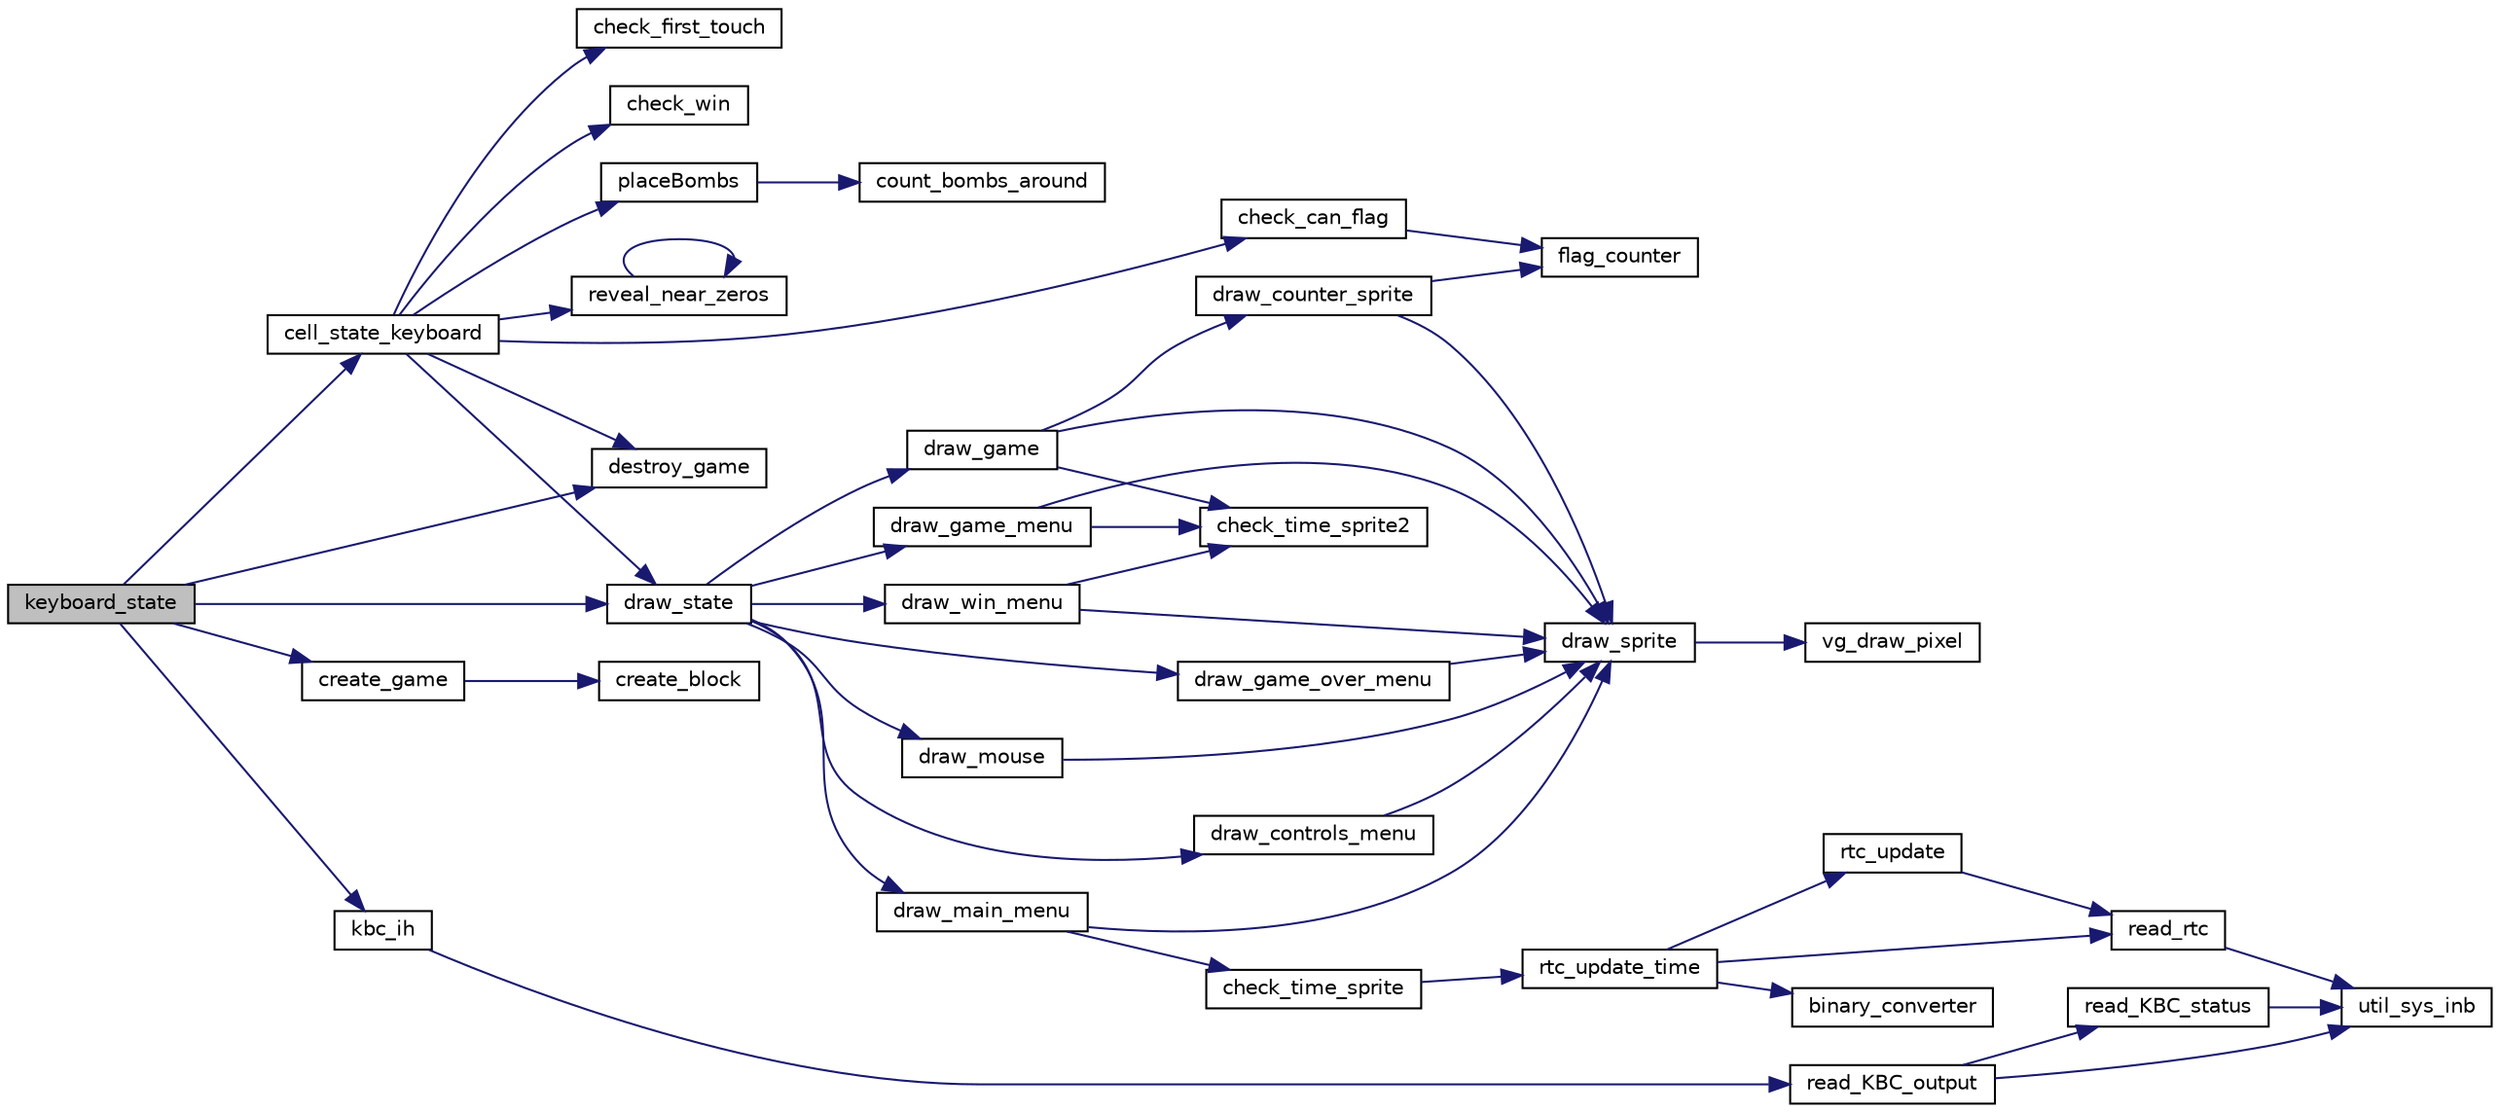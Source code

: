 digraph "keyboard_state"
{
 // LATEX_PDF_SIZE
  edge [fontname="Helvetica",fontsize="10",labelfontname="Helvetica",labelfontsize="10"];
  node [fontname="Helvetica",fontsize="10",shape=record];
  rankdir="LR";
  Node1 [label="keyboard_state",height=0.2,width=0.4,color="black", fillcolor="grey75", style="filled", fontcolor="black",tooltip="Handles keyboard input and updates the game state accordingly."];
  Node1 -> Node2 [color="midnightblue",fontsize="10",style="solid"];
  Node2 [label="cell_state_keyboard",height=0.2,width=0.4,color="black", fillcolor="white", style="filled",URL="$state_8c.html#a14575ad012aa8dfb26d627e6c1f200f0",tooltip="Handles keyboard input for cell selection and interaction."];
  Node2 -> Node3 [color="midnightblue",fontsize="10",style="solid"];
  Node3 [label="check_can_flag",height=0.2,width=0.4,color="black", fillcolor="white", style="filled",URL="$game_8c.html#af096eb7a715a07b0a3327ee43eb155bb",tooltip="Checks if more flags can be placed."];
  Node3 -> Node4 [color="midnightblue",fontsize="10",style="solid"];
  Node4 [label="flag_counter",height=0.2,width=0.4,color="black", fillcolor="white", style="filled",URL="$game_8c.html#aabe44157a6dff1c2864483ff64aba52d",tooltip="Counts the number of flagged cells."];
  Node2 -> Node5 [color="midnightblue",fontsize="10",style="solid"];
  Node5 [label="check_first_touch",height=0.2,width=0.4,color="black", fillcolor="white", style="filled",URL="$game_8c.html#aa136bb1d302d9c690630b49b14ac549e",tooltip="Checks if the first cell has been touched."];
  Node2 -> Node6 [color="midnightblue",fontsize="10",style="solid"];
  Node6 [label="check_win",height=0.2,width=0.4,color="black", fillcolor="white", style="filled",URL="$game_8c.html#a52282f0ec91085764dba1ef97329764a",tooltip="Checks if the player has won the game."];
  Node2 -> Node7 [color="midnightblue",fontsize="10",style="solid"];
  Node7 [label="destroy_game",height=0.2,width=0.4,color="black", fillcolor="white", style="filled",URL="$game_8c.html#a64fb1debc9060c15fe118dc12eccb341",tooltip="Destroys the game grid."];
  Node2 -> Node8 [color="midnightblue",fontsize="10",style="solid"];
  Node8 [label="draw_state",height=0.2,width=0.4,color="black", fillcolor="white", style="filled",URL="$view_8c.html#ac39d6d91d19c72e4ee591d52c4281dc4",tooltip="Draws the current game state."];
  Node8 -> Node9 [color="midnightblue",fontsize="10",style="solid"];
  Node9 [label="draw_controls_menu",height=0.2,width=0.4,color="black", fillcolor="white", style="filled",URL="$view_8c.html#ab893d4d9bfe64e67ae91809826d943b3",tooltip="Draws the controls menu."];
  Node9 -> Node10 [color="midnightblue",fontsize="10",style="solid"];
  Node10 [label="draw_sprite",height=0.2,width=0.4,color="black", fillcolor="white", style="filled",URL="$view_8c.html#a81f7bc4c06ccd62eb7f3c414764d1ed9",tooltip="Draws a sprite at the specified coordinates."];
  Node10 -> Node11 [color="midnightblue",fontsize="10",style="solid"];
  Node11 [label="vg_draw_pixel",height=0.2,width=0.4,color="black", fillcolor="white", style="filled",URL="$graphic_8c.html#a6f895de9725f9f231f9a7f74b6087f60",tooltip=" "];
  Node8 -> Node12 [color="midnightblue",fontsize="10",style="solid"];
  Node12 [label="draw_game",height=0.2,width=0.4,color="black", fillcolor="white", style="filled",URL="$view_8c.html#a7e6baca1b635c8aadd95c4d821cda8fc",tooltip="Draws the game interface."];
  Node12 -> Node13 [color="midnightblue",fontsize="10",style="solid"];
  Node13 [label="check_time_sprite2",height=0.2,width=0.4,color="black", fillcolor="white", style="filled",URL="$view_8c.html#ac41b34b1dc3c89e8d393c931baa6f4be",tooltip="Determines the appropriate counter sprite based on the provided digit."];
  Node12 -> Node14 [color="midnightblue",fontsize="10",style="solid"];
  Node14 [label="draw_counter_sprite",height=0.2,width=0.4,color="black", fillcolor="white", style="filled",URL="$view_8c.html#a2dc1c1f040ca65617295a414f3d7b38a",tooltip="Draws the flag counter sprite based on the current count of flagged cells."];
  Node14 -> Node10 [color="midnightblue",fontsize="10",style="solid"];
  Node14 -> Node4 [color="midnightblue",fontsize="10",style="solid"];
  Node12 -> Node10 [color="midnightblue",fontsize="10",style="solid"];
  Node8 -> Node15 [color="midnightblue",fontsize="10",style="solid"];
  Node15 [label="draw_game_menu",height=0.2,width=0.4,color="black", fillcolor="white", style="filled",URL="$view_8c.html#a0a9f56467341cbe24bd981d4b9960fdd",tooltip="Draws the game pause menu."];
  Node15 -> Node13 [color="midnightblue",fontsize="10",style="solid"];
  Node15 -> Node10 [color="midnightblue",fontsize="10",style="solid"];
  Node8 -> Node16 [color="midnightblue",fontsize="10",style="solid"];
  Node16 [label="draw_game_over_menu",height=0.2,width=0.4,color="black", fillcolor="white", style="filled",URL="$view_8c.html#a3ff01944c06d2fdd90b25d38513516ac",tooltip="Draws the game over menu."];
  Node16 -> Node10 [color="midnightblue",fontsize="10",style="solid"];
  Node8 -> Node17 [color="midnightblue",fontsize="10",style="solid"];
  Node17 [label="draw_main_menu",height=0.2,width=0.4,color="black", fillcolor="white", style="filled",URL="$view_8c.html#a83361e027b6f0dd917305f1f82dedda3",tooltip="Draws the main menu."];
  Node17 -> Node18 [color="midnightblue",fontsize="10",style="solid"];
  Node18 [label="check_time_sprite",height=0.2,width=0.4,color="black", fillcolor="white", style="filled",URL="$view_8c.html#ae7fa611cf3ac30a98397d1cd5dbfd2d5",tooltip="Determines the appropriate sky sprite based on the current time."];
  Node18 -> Node19 [color="midnightblue",fontsize="10",style="solid"];
  Node19 [label="rtc_update_time",height=0.2,width=0.4,color="black", fillcolor="white", style="filled",URL="$rtc_8c.html#ae22bdeb51eb630e1d579dfc1cd1b2f11",tooltip=" "];
  Node19 -> Node20 [color="midnightblue",fontsize="10",style="solid"];
  Node20 [label="binary_converter",height=0.2,width=0.4,color="black", fillcolor="white", style="filled",URL="$rtc_8c.html#a184a584d741fc51b9c5a92742824f9ca",tooltip=" "];
  Node19 -> Node21 [color="midnightblue",fontsize="10",style="solid"];
  Node21 [label="read_rtc",height=0.2,width=0.4,color="black", fillcolor="white", style="filled",URL="$rtc_8c.html#adc6aaf1aaa4914cefba0701c09eb7311",tooltip=" "];
  Node21 -> Node22 [color="midnightblue",fontsize="10",style="solid"];
  Node22 [label="util_sys_inb",height=0.2,width=0.4,color="black", fillcolor="white", style="filled",URL="$utils_8c.html#a79a031a8611f5b2d6afa4158e92b0fb4",tooltip=" "];
  Node19 -> Node23 [color="midnightblue",fontsize="10",style="solid"];
  Node23 [label="rtc_update",height=0.2,width=0.4,color="black", fillcolor="white", style="filled",URL="$rtc_8c.html#a05f8a643eaa3f15f433fcf21639090a0",tooltip=" "];
  Node23 -> Node21 [color="midnightblue",fontsize="10",style="solid"];
  Node17 -> Node10 [color="midnightblue",fontsize="10",style="solid"];
  Node8 -> Node24 [color="midnightblue",fontsize="10",style="solid"];
  Node24 [label="draw_mouse",height=0.2,width=0.4,color="black", fillcolor="white", style="filled",URL="$view_8c.html#a42f4903ab89aff9e3ee0206c52cf710a",tooltip="Draws the mouse cursor."];
  Node24 -> Node10 [color="midnightblue",fontsize="10",style="solid"];
  Node8 -> Node25 [color="midnightblue",fontsize="10",style="solid"];
  Node25 [label="draw_win_menu",height=0.2,width=0.4,color="black", fillcolor="white", style="filled",URL="$view_8c.html#a947be19a1ddc3c2bdcddce8fe4c1b7de",tooltip="Draws the win menu."];
  Node25 -> Node13 [color="midnightblue",fontsize="10",style="solid"];
  Node25 -> Node10 [color="midnightblue",fontsize="10",style="solid"];
  Node2 -> Node26 [color="midnightblue",fontsize="10",style="solid"];
  Node26 [label="placeBombs",height=0.2,width=0.4,color="black", fillcolor="white", style="filled",URL="$game_8c.html#a6d7eac2de334af037d6647e6d5659a0f",tooltip="Places bombs randomly on the grid."];
  Node26 -> Node27 [color="midnightblue",fontsize="10",style="solid"];
  Node27 [label="count_bombs_around",height=0.2,width=0.4,color="black", fillcolor="white", style="filled",URL="$game_8c.html#a4899200444d4356d270ad9617d16f688",tooltip="Counts the number of bombs around a given cell."];
  Node2 -> Node28 [color="midnightblue",fontsize="10",style="solid"];
  Node28 [label="reveal_near_zeros",height=0.2,width=0.4,color="black", fillcolor="white", style="filled",URL="$game_8c.html#a631968d6657858d33df3626d3a82d479",tooltip="Reveals cells near a cell with zero bombs around it."];
  Node28 -> Node28 [color="midnightblue",fontsize="10",style="solid"];
  Node1 -> Node29 [color="midnightblue",fontsize="10",style="solid"];
  Node29 [label="create_game",height=0.2,width=0.4,color="black", fillcolor="white", style="filled",URL="$game_8c.html#acce0b3456d4c3f48a56422b9a8b792df",tooltip="Creates the game grid."];
  Node29 -> Node30 [color="midnightblue",fontsize="10",style="solid"];
  Node30 [label="create_block",height=0.2,width=0.4,color="black", fillcolor="white", style="filled",URL="$game_8c.html#a53c865bfc099cf7a4b4ecc8d56caac92",tooltip="Creates a new block."];
  Node1 -> Node7 [color="midnightblue",fontsize="10",style="solid"];
  Node1 -> Node8 [color="midnightblue",fontsize="10",style="solid"];
  Node1 -> Node31 [color="midnightblue",fontsize="10",style="solid"];
  Node31 [label="kbc_ih",height=0.2,width=0.4,color="black", fillcolor="white", style="filled",URL="$keyboard_8c.html#aea970a154161a35f6894898a092ed70a",tooltip=" "];
  Node31 -> Node32 [color="midnightblue",fontsize="10",style="solid"];
  Node32 [label="read_KBC_output",height=0.2,width=0.4,color="black", fillcolor="white", style="filled",URL="$Keyboard_2kbc_8c.html#ac7f264677f62648ac34476a46980af2f",tooltip=" "];
  Node32 -> Node33 [color="midnightblue",fontsize="10",style="solid"];
  Node33 [label="read_KBC_status",height=0.2,width=0.4,color="black", fillcolor="white", style="filled",URL="$Keyboard_2kbc_8c.html#ac024af91b156e4fc61ee3886b891de21",tooltip=" "];
  Node33 -> Node22 [color="midnightblue",fontsize="10",style="solid"];
  Node32 -> Node22 [color="midnightblue",fontsize="10",style="solid"];
}
